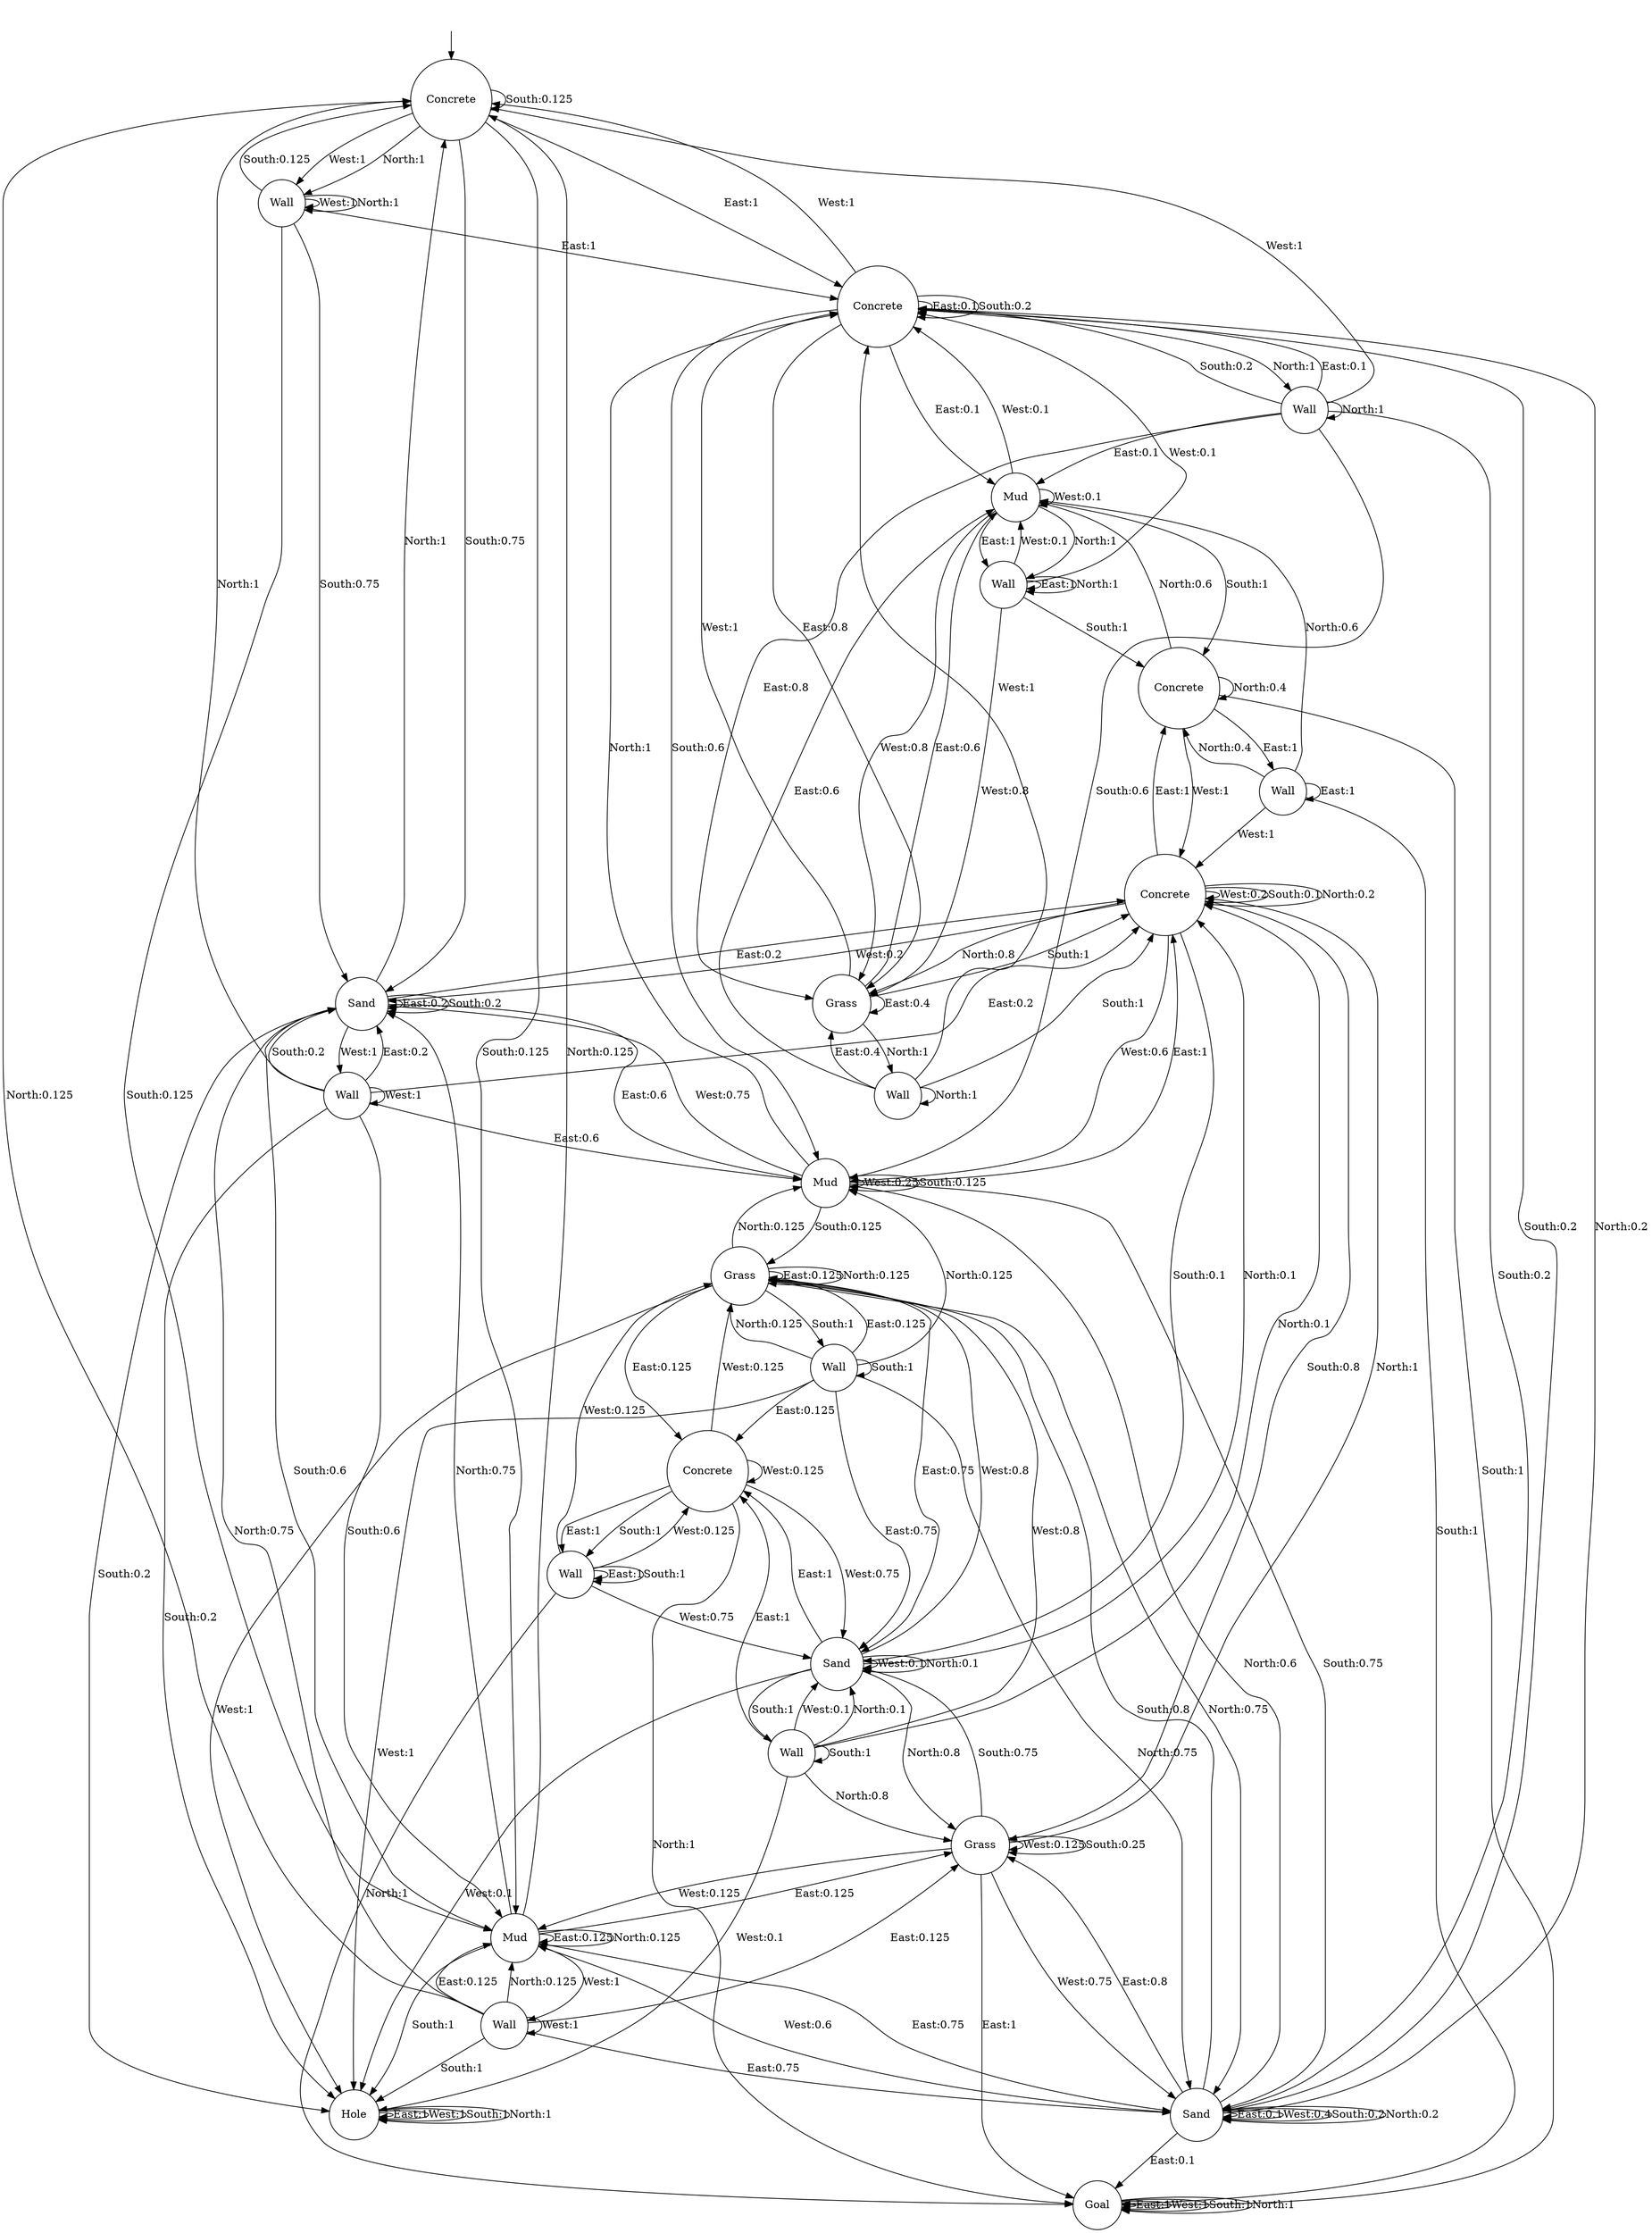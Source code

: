 digraph g {
__start0 [label="" shape="none"];
0 [shape="circle" label="Concrete"];
1 [shape="circle" label="Wall"];
2 [shape="circle" label="Wall"];
3 [shape="circle" label="Sand"];
4 [shape="circle" label="Wall"];
5 [shape="circle" label="Mud"];
6 [shape="circle" label="Hole"];
7 [shape="circle" label="Concrete"];
8 [shape="circle" label="Wall"];
9 [shape="circle" label="Mud"];
10 [shape="circle" label="Sand"];
11 [shape="circle" label="Wall"];
12 [shape="circle" label="Grass"];
13 [shape="circle" label="Wall"];
14 [shape="circle" label="Grass"];
15 [shape="circle" label="Concrete"];
16 [shape="circle" label="Grass"];
17 [shape="circle" label="Wall"];
18 [shape="circle" label="Sand"];
19 [shape="circle" label="Wall"];
20 [shape="circle" label="Mud"];
21 [shape="circle" label="Concrete"];
22 [shape="circle" label="Wall"];
23 [shape="circle" label="Goal"];
24 [shape="circle" label="Concrete"];
25 [shape="circle" label="Wall"];
0 -> 7 [label="East:1"];
0 -> 1 [label="West:1"];
0 -> 0 [label="South:0.125"];
0 -> 3 [label="South:0.75"];
0 -> 5 [label="South:0.125"];
0 -> 1 [label="North:1"];
1 -> 7 [label="East:1"];
1 -> 1 [label="West:1"];
1 -> 0 [label="South:0.125"];
1 -> 3 [label="South:0.75"];
1 -> 5 [label="South:0.125"];
1 -> 1 [label="North:1"];
2 -> 3 [label="East:0.2"];
2 -> 9 [label="East:0.6"];
2 -> 15 [label="East:0.2"];
2 -> 2 [label="West:1"];
2 -> 3 [label="South:0.2"];
2 -> 5 [label="South:0.6"];
2 -> 6 [label="South:0.2"];
2 -> 0 [label="North:1"];
3 -> 3 [label="East:0.2"];
3 -> 9 [label="East:0.6"];
3 -> 15 [label="East:0.2"];
3 -> 2 [label="West:1"];
3 -> 3 [label="South:0.2"];
3 -> 5 [label="South:0.6"];
3 -> 6 [label="South:0.2"];
3 -> 0 [label="North:1"];
4 -> 5 [label="East:0.125"];
4 -> 10 [label="East:0.75"];
4 -> 16 [label="East:0.125"];
4 -> 4 [label="West:1"];
4 -> 6 [label="South:1"];
4 -> 0 [label="North:0.125"];
4 -> 3 [label="North:0.75"];
4 -> 5 [label="North:0.125"];
5 -> 5 [label="East:0.125"];
5 -> 10 [label="East:0.75"];
5 -> 16 [label="East:0.125"];
5 -> 4 [label="West:1"];
5 -> 6 [label="South:1"];
5 -> 0 [label="North:0.125"];
5 -> 3 [label="North:0.75"];
5 -> 5 [label="North:0.125"];
6 -> 6 [label="East:1"];
6 -> 6 [label="West:1"];
6 -> 6 [label="South:1"];
6 -> 6 [label="North:1"];
7 -> 7 [label="East:0.1"];
7 -> 14 [label="East:0.8"];
7 -> 20 [label="East:0.1"];
7 -> 0 [label="West:1"];
7 -> 7 [label="South:0.2"];
7 -> 9 [label="South:0.6"];
7 -> 10 [label="South:0.2"];
7 -> 8 [label="North:1"];
8 -> 7 [label="East:0.1"];
8 -> 14 [label="East:0.8"];
8 -> 20 [label="East:0.1"];
8 -> 0 [label="West:1"];
8 -> 7 [label="South:0.2"];
8 -> 9 [label="South:0.6"];
8 -> 10 [label="South:0.2"];
8 -> 8 [label="North:1"];
9 -> 15 [label="East:1"];
9 -> 3 [label="West:0.75"];
9 -> 9 [label="West:0.25"];
9 -> 9 [label="South:0.125"];
9 -> 10 [label="South:0.75"];
9 -> 12 [label="South:0.125"];
9 -> 7 [label="North:1"];
10 -> 10 [label="East:0.1"];
10 -> 16 [label="East:0.8"];
10 -> 23 [label="East:0.1"];
10 -> 5 [label="West:0.6"];
10 -> 10 [label="West:0.4"];
10 -> 10 [label="South:0.2"];
10 -> 12 [label="South:0.8"];
10 -> 7 [label="North:0.2"];
10 -> 9 [label="North:0.6"];
10 -> 10 [label="North:0.2"];
11 -> 12 [label="East:0.125"];
11 -> 18 [label="East:0.75"];
11 -> 24 [label="East:0.125"];
11 -> 6 [label="West:1"];
11 -> 11 [label="South:1"];
11 -> 9 [label="North:0.125"];
11 -> 10 [label="North:0.75"];
11 -> 12 [label="North:0.125"];
12 -> 12 [label="East:0.125"];
12 -> 18 [label="East:0.75"];
12 -> 24 [label="East:0.125"];
12 -> 6 [label="West:1"];
12 -> 11 [label="South:1"];
12 -> 9 [label="North:0.125"];
12 -> 10 [label="North:0.75"];
12 -> 12 [label="North:0.125"];
13 -> 14 [label="East:0.4"];
13 -> 20 [label="East:0.6"];
13 -> 7 [label="West:1"];
13 -> 15 [label="South:1"];
13 -> 13 [label="North:1"];
14 -> 14 [label="East:0.4"];
14 -> 20 [label="East:0.6"];
14 -> 7 [label="West:1"];
14 -> 15 [label="South:1"];
14 -> 13 [label="North:1"];
15 -> 21 [label="East:1"];
15 -> 3 [label="West:0.2"];
15 -> 9 [label="West:0.6"];
15 -> 15 [label="West:0.2"];
15 -> 15 [label="South:0.1"];
15 -> 16 [label="South:0.8"];
15 -> 18 [label="South:0.1"];
15 -> 14 [label="North:0.8"];
15 -> 15 [label="North:0.2"];
16 -> 23 [label="East:1"];
16 -> 5 [label="West:0.125"];
16 -> 10 [label="West:0.75"];
16 -> 16 [label="West:0.125"];
16 -> 16 [label="South:0.25"];
16 -> 18 [label="South:0.75"];
16 -> 15 [label="North:1"];
17 -> 24 [label="East:1"];
17 -> 6 [label="West:0.1"];
17 -> 12 [label="West:0.8"];
17 -> 18 [label="West:0.1"];
17 -> 17 [label="South:1"];
17 -> 15 [label="North:0.1"];
17 -> 16 [label="North:0.8"];
17 -> 18 [label="North:0.1"];
18 -> 24 [label="East:1"];
18 -> 6 [label="West:0.1"];
18 -> 12 [label="West:0.8"];
18 -> 18 [label="West:0.1"];
18 -> 17 [label="South:1"];
18 -> 15 [label="North:0.1"];
18 -> 16 [label="North:0.8"];
18 -> 18 [label="North:0.1"];
19 -> 19 [label="East:1"];
19 -> 7 [label="West:0.1"];
19 -> 14 [label="West:0.8"];
19 -> 20 [label="West:0.1"];
19 -> 21 [label="South:1"];
19 -> 19 [label="North:1"];
20 -> 19 [label="East:1"];
20 -> 7 [label="West:0.1"];
20 -> 14 [label="West:0.8"];
20 -> 20 [label="West:0.1"];
20 -> 21 [label="South:1"];
20 -> 19 [label="North:1"];
21 -> 22 [label="East:1"];
21 -> 15 [label="West:1"];
21 -> 23 [label="South:1"];
21 -> 20 [label="North:0.6"];
21 -> 21 [label="North:0.4"];
22 -> 22 [label="East:1"];
22 -> 15 [label="West:1"];
22 -> 23 [label="South:1"];
22 -> 20 [label="North:0.6"];
22 -> 21 [label="North:0.4"];
23 -> 23 [label="East:1"];
23 -> 23 [label="West:1"];
23 -> 23 [label="South:1"];
23 -> 23 [label="North:1"];
24 -> 25 [label="East:1"];
24 -> 12 [label="West:0.125"];
24 -> 18 [label="West:0.75"];
24 -> 24 [label="West:0.125"];
24 -> 25 [label="South:1"];
24 -> 23 [label="North:1"];
25 -> 25 [label="East:1"];
25 -> 12 [label="West:0.125"];
25 -> 18 [label="West:0.75"];
25 -> 24 [label="West:0.125"];
25 -> 25 [label="South:1"];
25 -> 23 [label="North:1"];
__start0 -> 0;
}
